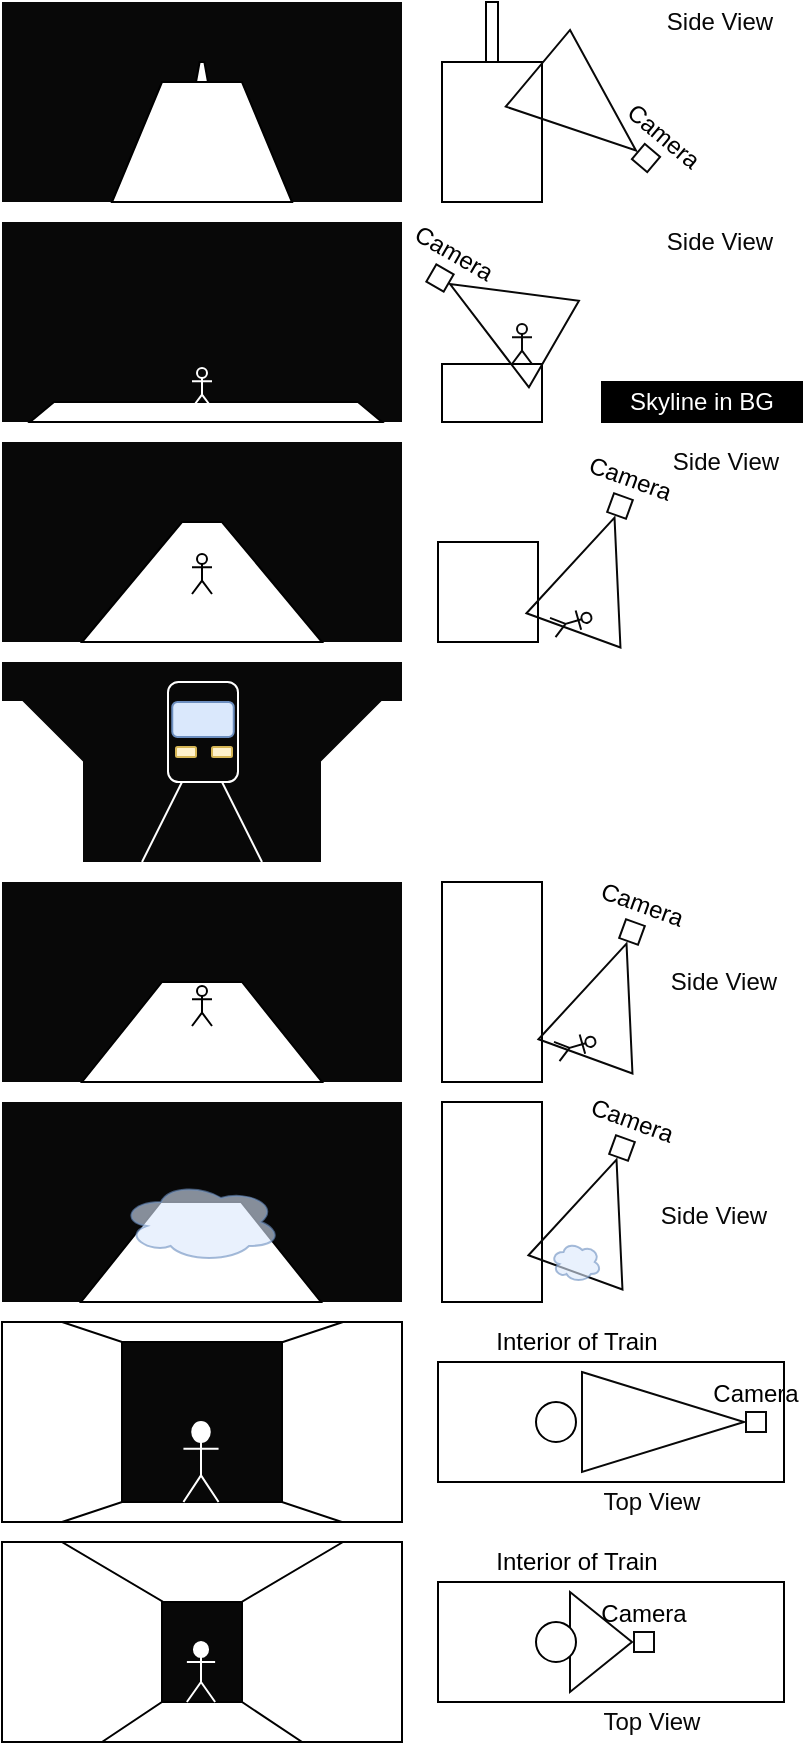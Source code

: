 <mxfile version="13.8.5" type="device"><diagram id="R0IbmHOpqIwPy6-xVGXY" name="Page-1"><mxGraphModel dx="474" dy="266" grid="1" gridSize="10" guides="1" tooltips="1" connect="1" arrows="1" fold="1" page="1" pageScale="1" pageWidth="200" pageHeight="100" math="0" shadow="0"><root><mxCell id="0"/><mxCell id="1" parent="0"/><mxCell id="8dmazj9P-HdDwj7dCXYz-84" value="" style="rounded=0;whiteSpace=wrap;html=1;fillColor=#080808;strokeColor=none;" vertex="1" parent="1"><mxGeometry y="660" width="200" height="100" as="geometry"/></mxCell><mxCell id="8dmazj9P-HdDwj7dCXYz-88" value="" style="rounded=0;whiteSpace=wrap;html=1;strokeColor=#000000;fillColor=#FFFFFF;fontColor=#FFFFFF;" vertex="1" parent="1"><mxGeometry y="660" width="60" height="100" as="geometry"/></mxCell><mxCell id="8dmazj9P-HdDwj7dCXYz-87" value="" style="rounded=0;whiteSpace=wrap;html=1;strokeColor=#000000;fillColor=#FFFFFF;fontColor=#FFFFFF;" vertex="1" parent="1"><mxGeometry x="140" y="660" width="60" height="100" as="geometry"/></mxCell><mxCell id="8dmazj9P-HdDwj7dCXYz-5" value="" style="rounded=0;whiteSpace=wrap;html=1;fillColor=#080808;strokeColor=none;" vertex="1" parent="1"><mxGeometry width="200" height="100" as="geometry"/></mxCell><mxCell id="8dmazj9P-HdDwj7dCXYz-3" value="" style="shape=trapezoid;perimeter=trapezoidPerimeter;whiteSpace=wrap;html=1;fixedSize=1;size=25;" vertex="1" parent="1"><mxGeometry x="55" y="40" width="90" height="60" as="geometry"/></mxCell><mxCell id="8dmazj9P-HdDwj7dCXYz-4" value="" style="shape=trapezoid;perimeter=trapezoidPerimeter;whiteSpace=wrap;html=1;fixedSize=1;size=1.816;" vertex="1" parent="1"><mxGeometry x="97" y="30" width="6" height="10" as="geometry"/></mxCell><mxCell id="8dmazj9P-HdDwj7dCXYz-6" value="" style="rounded=0;whiteSpace=wrap;html=1;fillColor=#080808;strokeColor=none;" vertex="1" parent="1"><mxGeometry y="110" width="200" height="100" as="geometry"/></mxCell><mxCell id="8dmazj9P-HdDwj7dCXYz-7" value="" style="shape=trapezoid;perimeter=trapezoidPerimeter;whiteSpace=wrap;html=1;fixedSize=1;size=12;" vertex="1" parent="1"><mxGeometry x="14" y="200" width="176" height="10" as="geometry"/></mxCell><mxCell id="8dmazj9P-HdDwj7dCXYz-8" value="" style="shape=umlActor;verticalLabelPosition=bottom;verticalAlign=top;html=1;outlineConnect=0;fillColor=#080808;strokeColor=#FFFFFF;" vertex="1" parent="1"><mxGeometry x="95" y="183" width="10" height="20" as="geometry"/></mxCell><mxCell id="8dmazj9P-HdDwj7dCXYz-10" value="" style="rounded=0;whiteSpace=wrap;html=1;fillColor=#FFFFFF;" vertex="1" parent="1"><mxGeometry x="220" y="181" width="50" height="29" as="geometry"/></mxCell><mxCell id="8dmazj9P-HdDwj7dCXYz-11" value="" style="shape=umlActor;verticalLabelPosition=bottom;verticalAlign=top;html=1;outlineConnect=0;strokeColor=#080808;fillColor=none;" vertex="1" parent="1"><mxGeometry x="255" y="161" width="10" height="20" as="geometry"/></mxCell><mxCell id="8dmazj9P-HdDwj7dCXYz-12" value="" style="triangle;whiteSpace=wrap;html=1;strokeColor=#080808;fillColor=none;rotation=-150;" vertex="1" parent="1"><mxGeometry x="220" y="131" width="60" height="50" as="geometry"/></mxCell><mxCell id="8dmazj9P-HdDwj7dCXYz-13" value="Camera" style="shape=parallelogram;perimeter=parallelogramPerimeter;whiteSpace=wrap;html=1;fixedSize=1;strokeColor=#080808;fillColor=none;rotation=30;size=0;labelPosition=center;verticalLabelPosition=top;align=center;verticalAlign=bottom;" vertex="1" parent="1"><mxGeometry x="214" y="133" width="10" height="10" as="geometry"/></mxCell><mxCell id="8dmazj9P-HdDwj7dCXYz-14" value="" style="rounded=0;whiteSpace=wrap;html=1;fillColor=#080808;strokeColor=none;" vertex="1" parent="1"><mxGeometry y="330" width="200" height="100" as="geometry"/></mxCell><mxCell id="8dmazj9P-HdDwj7dCXYz-15" value="" style="endArrow=none;html=1;strokeColor=#FFFFFF;" edge="1" parent="1"><mxGeometry width="50" height="50" relative="1" as="geometry"><mxPoint x="70" y="430" as="sourcePoint"/><mxPoint x="90" y="390" as="targetPoint"/></mxGeometry></mxCell><mxCell id="8dmazj9P-HdDwj7dCXYz-16" value="" style="endArrow=none;html=1;strokeColor=#FFFFFF;" edge="1" parent="1"><mxGeometry width="50" height="50" relative="1" as="geometry"><mxPoint x="130" y="430" as="sourcePoint"/><mxPoint x="110" y="390" as="targetPoint"/></mxGeometry></mxCell><mxCell id="8dmazj9P-HdDwj7dCXYz-17" value="" style="rounded=1;whiteSpace=wrap;html=1;fillColor=none;strokeColor=#FFFFFF;fontColor=#FFFFFF;" vertex="1" parent="1"><mxGeometry x="83" y="340" width="35" height="50" as="geometry"/></mxCell><mxCell id="8dmazj9P-HdDwj7dCXYz-25" value="Camera" style="shape=parallelogram;perimeter=parallelogramPerimeter;whiteSpace=wrap;html=1;fixedSize=1;strokeColor=#080808;fillColor=none;rotation=40;size=0;labelPosition=center;verticalLabelPosition=top;align=center;verticalAlign=bottom;flipH=0;flipV=1;" vertex="1" parent="1"><mxGeometry x="317" y="73" width="10" height="10" as="geometry"/></mxCell><mxCell id="8dmazj9P-HdDwj7dCXYz-26" value="" style="rounded=0;whiteSpace=wrap;html=1;fillColor=#FFFFFF;" vertex="1" parent="1"><mxGeometry x="220" y="30" width="50" height="70" as="geometry"/></mxCell><mxCell id="8dmazj9P-HdDwj7dCXYz-28" value="" style="rounded=0;whiteSpace=wrap;html=1;fillColor=#FFFFFF;" vertex="1" parent="1"><mxGeometry x="242" width="6" height="30" as="geometry"/></mxCell><mxCell id="8dmazj9P-HdDwj7dCXYz-24" value="" style="triangle;whiteSpace=wrap;html=1;strokeColor=#080808;fillColor=none;rotation=40;flipH=0;flipV=1;" vertex="1" parent="1"><mxGeometry x="260.47" y="28.71" width="64" height="50" as="geometry"/></mxCell><mxCell id="8dmazj9P-HdDwj7dCXYz-29" value="Side View" style="text;html=1;strokeColor=none;fillColor=none;align=center;verticalAlign=middle;whiteSpace=wrap;rounded=0;fontColor=#080808;" vertex="1" parent="1"><mxGeometry x="324" width="70" height="20" as="geometry"/></mxCell><mxCell id="8dmazj9P-HdDwj7dCXYz-30" value="Side View" style="text;html=1;strokeColor=none;fillColor=none;align=center;verticalAlign=middle;whiteSpace=wrap;rounded=0;fontColor=#080808;" vertex="1" parent="1"><mxGeometry x="324" y="110" width="70" height="20" as="geometry"/></mxCell><mxCell id="8dmazj9P-HdDwj7dCXYz-35" value="" style="shape=card;whiteSpace=wrap;html=1;strokeColor=#FFFFFF;fillColor=#ffffff;fontColor=#080808;" vertex="1" parent="1"><mxGeometry x="160" y="350" width="40" height="80" as="geometry"/></mxCell><mxCell id="8dmazj9P-HdDwj7dCXYz-36" value="" style="shape=card;whiteSpace=wrap;html=1;strokeColor=#FFFFFF;fillColor=#ffffff;fontColor=#080808;flipH=1;" vertex="1" parent="1"><mxGeometry y="350" width="40" height="80" as="geometry"/></mxCell><mxCell id="8dmazj9P-HdDwj7dCXYz-39" value="" style="rounded=0;whiteSpace=wrap;html=1;fillColor=#080808;strokeColor=none;" vertex="1" parent="1"><mxGeometry y="220" width="200" height="100" as="geometry"/></mxCell><mxCell id="8dmazj9P-HdDwj7dCXYz-40" value="" style="rounded=0;whiteSpace=wrap;html=1;fillColor=#FFFFFF;" vertex="1" parent="1"><mxGeometry x="218" y="270" width="50" height="50" as="geometry"/></mxCell><mxCell id="8dmazj9P-HdDwj7dCXYz-41" value="" style="shape=umlActor;verticalLabelPosition=bottom;verticalAlign=top;html=1;outlineConnect=0;strokeColor=#080808;fillColor=none;rotation=74;" vertex="1" parent="1"><mxGeometry x="280" y="300" width="10" height="20" as="geometry"/></mxCell><mxCell id="8dmazj9P-HdDwj7dCXYz-42" value="" style="triangle;whiteSpace=wrap;html=1;strokeColor=#080808;fillColor=none;rotation=-70;" vertex="1" parent="1"><mxGeometry x="266" y="261" width="60" height="50" as="geometry"/></mxCell><mxCell id="8dmazj9P-HdDwj7dCXYz-43" value="Camera" style="shape=parallelogram;perimeter=parallelogramPerimeter;whiteSpace=wrap;html=1;fixedSize=1;strokeColor=#080808;fillColor=none;rotation=20;size=0;labelPosition=center;verticalLabelPosition=top;align=center;verticalAlign=bottom;" vertex="1" parent="1"><mxGeometry x="304" y="247" width="10" height="10" as="geometry"/></mxCell><mxCell id="8dmazj9P-HdDwj7dCXYz-45" value="" style="shape=trapezoid;perimeter=trapezoidPerimeter;whiteSpace=wrap;html=1;fixedSize=1;fillColor=#ffffff;fontColor=#080808;size=50;" vertex="1" parent="1"><mxGeometry x="40" y="260" width="120" height="60" as="geometry"/></mxCell><mxCell id="8dmazj9P-HdDwj7dCXYz-46" value="" style="shape=umlActor;verticalLabelPosition=bottom;verticalAlign=top;html=1;outlineConnect=0;strokeColor=#000000;fillColor=#ffffff;fontColor=#080808;" vertex="1" parent="1"><mxGeometry x="95" y="276" width="10" height="20" as="geometry"/></mxCell><mxCell id="8dmazj9P-HdDwj7dCXYz-51" value="Side View" style="text;html=1;strokeColor=none;fillColor=none;align=center;verticalAlign=middle;whiteSpace=wrap;rounded=0;fontColor=#080808;" vertex="1" parent="1"><mxGeometry x="327" y="220" width="70" height="20" as="geometry"/></mxCell><mxCell id="8dmazj9P-HdDwj7dCXYz-52" value="" style="rounded=0;whiteSpace=wrap;html=1;fillColor=#080808;strokeColor=none;" vertex="1" parent="1"><mxGeometry y="440" width="200" height="100" as="geometry"/></mxCell><mxCell id="8dmazj9P-HdDwj7dCXYz-53" value="" style="shape=trapezoid;perimeter=trapezoidPerimeter;whiteSpace=wrap;html=1;fixedSize=1;fillColor=#ffffff;fontColor=#080808;size=40;" vertex="1" parent="1"><mxGeometry x="40" y="490" width="120" height="50" as="geometry"/></mxCell><mxCell id="8dmazj9P-HdDwj7dCXYz-54" value="" style="shape=umlActor;verticalLabelPosition=bottom;verticalAlign=top;html=1;outlineConnect=0;strokeColor=#000000;fillColor=#ffffff;fontColor=#080808;" vertex="1" parent="1"><mxGeometry x="95" y="492" width="10" height="20" as="geometry"/></mxCell><mxCell id="8dmazj9P-HdDwj7dCXYz-55" value="" style="rounded=0;whiteSpace=wrap;html=1;fillColor=#FFFFFF;" vertex="1" parent="1"><mxGeometry x="220" y="440" width="50" height="100" as="geometry"/></mxCell><mxCell id="8dmazj9P-HdDwj7dCXYz-56" value="" style="shape=umlActor;verticalLabelPosition=bottom;verticalAlign=top;html=1;outlineConnect=0;strokeColor=#080808;fillColor=none;rotation=74;" vertex="1" parent="1"><mxGeometry x="282" y="512" width="10" height="20" as="geometry"/></mxCell><mxCell id="8dmazj9P-HdDwj7dCXYz-57" value="" style="triangle;whiteSpace=wrap;html=1;strokeColor=#080808;fillColor=none;rotation=-70;" vertex="1" parent="1"><mxGeometry x="272" y="474" width="60" height="50" as="geometry"/></mxCell><mxCell id="8dmazj9P-HdDwj7dCXYz-58" value="Camera" style="shape=parallelogram;perimeter=parallelogramPerimeter;whiteSpace=wrap;html=1;fixedSize=1;strokeColor=#080808;fillColor=none;rotation=20;size=0;labelPosition=center;verticalLabelPosition=top;align=center;verticalAlign=bottom;" vertex="1" parent="1"><mxGeometry x="310" y="460" width="10" height="10" as="geometry"/></mxCell><mxCell id="8dmazj9P-HdDwj7dCXYz-59" value="" style="rounded=0;whiteSpace=wrap;html=1;fillColor=#080808;strokeColor=none;" vertex="1" parent="1"><mxGeometry y="550" width="200" height="100" as="geometry"/></mxCell><mxCell id="8dmazj9P-HdDwj7dCXYz-60" value="" style="shape=trapezoid;perimeter=trapezoidPerimeter;whiteSpace=wrap;html=1;fixedSize=1;fillColor=#ffffff;fontColor=#080808;size=40;" vertex="1" parent="1"><mxGeometry x="39.5" y="600" width="120" height="50" as="geometry"/></mxCell><mxCell id="8dmazj9P-HdDwj7dCXYz-61" value="" style="ellipse;shape=cloud;whiteSpace=wrap;html=1;strokeColor=#6c8ebf;fillColor=#dae8fc;opacity=60;" vertex="1" parent="1"><mxGeometry x="59.5" y="590" width="80" height="40" as="geometry"/></mxCell><mxCell id="8dmazj9P-HdDwj7dCXYz-62" value="" style="rounded=0;whiteSpace=wrap;html=1;fillColor=#FFFFFF;" vertex="1" parent="1"><mxGeometry x="220" y="550" width="50" height="100" as="geometry"/></mxCell><mxCell id="8dmazj9P-HdDwj7dCXYz-63" value="" style="triangle;whiteSpace=wrap;html=1;strokeColor=#080808;fillColor=none;rotation=-70;" vertex="1" parent="1"><mxGeometry x="267" y="582" width="60" height="50" as="geometry"/></mxCell><mxCell id="8dmazj9P-HdDwj7dCXYz-64" value="Camera" style="shape=parallelogram;perimeter=parallelogramPerimeter;whiteSpace=wrap;html=1;fixedSize=1;strokeColor=#080808;fillColor=none;rotation=20;size=0;labelPosition=center;verticalLabelPosition=top;align=center;verticalAlign=bottom;" vertex="1" parent="1"><mxGeometry x="305" y="568" width="10" height="10" as="geometry"/></mxCell><mxCell id="8dmazj9P-HdDwj7dCXYz-65" value="" style="ellipse;shape=cloud;whiteSpace=wrap;html=1;strokeColor=#6c8ebf;fillColor=#dae8fc;opacity=60;" vertex="1" parent="1"><mxGeometry x="274.5" y="620" width="25" height="20" as="geometry"/></mxCell><mxCell id="8dmazj9P-HdDwj7dCXYz-77" value="" style="rounded=1;whiteSpace=wrap;html=1;strokeColor=#d6b656;fillColor=#fff2cc;" vertex="1" parent="1"><mxGeometry x="105" y="372.5" width="10" height="5" as="geometry"/></mxCell><mxCell id="8dmazj9P-HdDwj7dCXYz-78" value="" style="rounded=1;whiteSpace=wrap;html=1;strokeColor=#6c8ebf;fillColor=#dae8fc;" vertex="1" parent="1"><mxGeometry x="85.13" y="350" width="30.75" height="17.5" as="geometry"/></mxCell><mxCell id="8dmazj9P-HdDwj7dCXYz-80" value="" style="rounded=1;whiteSpace=wrap;html=1;strokeColor=#d6b656;fillColor=#fff2cc;" vertex="1" parent="1"><mxGeometry x="87" y="372.5" width="10" height="5" as="geometry"/></mxCell><mxCell id="8dmazj9P-HdDwj7dCXYz-81" value="Skyline in BG" style="rounded=0;whiteSpace=wrap;html=1;strokeColor=#000000;fillColor=#000000;fontColor=#FFFFFF;" vertex="1" parent="1"><mxGeometry x="300" y="190" width="100" height="20" as="geometry"/></mxCell><mxCell id="8dmazj9P-HdDwj7dCXYz-85" value="" style="shape=trapezoid;perimeter=trapezoidPerimeter;whiteSpace=wrap;html=1;fixedSize=1;strokeColor=#000000;fontColor=#FFFFFF;fillColor=#FFFFFF;size=30;" vertex="1" parent="1"><mxGeometry x="30" y="750" width="140" height="10" as="geometry"/></mxCell><mxCell id="8dmazj9P-HdDwj7dCXYz-86" value="" style="shape=trapezoid;perimeter=trapezoidPerimeter;whiteSpace=wrap;html=1;fixedSize=1;strokeColor=#000000;fontColor=#FFFFFF;fillColor=#FFFFFF;rotation=-180;size=30;" vertex="1" parent="1"><mxGeometry x="30" y="660" width="140.5" height="10" as="geometry"/></mxCell><mxCell id="8dmazj9P-HdDwj7dCXYz-89" value="" style="rounded=0;whiteSpace=wrap;html=1;strokeColor=#000000;fillColor=#FFFFFF;fontColor=#FFFFFF;" vertex="1" parent="1"><mxGeometry x="218" y="680" width="173" height="60" as="geometry"/></mxCell><mxCell id="8dmazj9P-HdDwj7dCXYz-90" value="" style="triangle;whiteSpace=wrap;html=1;strokeColor=#080808;fillColor=none;rotation=0;" vertex="1" parent="1"><mxGeometry x="290" y="685" width="81" height="50" as="geometry"/></mxCell><mxCell id="8dmazj9P-HdDwj7dCXYz-91" value="Camera" style="shape=parallelogram;perimeter=parallelogramPerimeter;whiteSpace=wrap;html=1;fixedSize=1;strokeColor=#080808;fillColor=none;rotation=0;size=0;labelPosition=center;verticalLabelPosition=top;align=center;verticalAlign=bottom;" vertex="1" parent="1"><mxGeometry x="372" y="705" width="10" height="10" as="geometry"/></mxCell><mxCell id="8dmazj9P-HdDwj7dCXYz-92" value="Interior of Train" style="text;html=1;strokeColor=none;fillColor=none;align=center;verticalAlign=middle;whiteSpace=wrap;rounded=0;" vertex="1" parent="1"><mxGeometry x="219.5" y="660" width="135" height="20" as="geometry"/></mxCell><mxCell id="8dmazj9P-HdDwj7dCXYz-93" value="" style="shape=umlActor;verticalLabelPosition=bottom;verticalAlign=top;html=1;outlineConnect=0;fillColor=#FFFFFF;fontColor=#000000;strokeColor=#FFFFFF;" vertex="1" parent="1"><mxGeometry x="90.72" y="710" width="17.56" height="40" as="geometry"/></mxCell><mxCell id="8dmazj9P-HdDwj7dCXYz-94" value="" style="ellipse;whiteSpace=wrap;html=1;fillColor=#FFFFFF;fontColor=#000000;" vertex="1" parent="1"><mxGeometry x="267" y="700" width="20" height="20" as="geometry"/></mxCell><mxCell id="8dmazj9P-HdDwj7dCXYz-95" value="Side View" style="text;html=1;strokeColor=none;fillColor=none;align=center;verticalAlign=middle;whiteSpace=wrap;rounded=0;fontColor=#080808;" vertex="1" parent="1"><mxGeometry x="326" y="480" width="70" height="20" as="geometry"/></mxCell><mxCell id="8dmazj9P-HdDwj7dCXYz-96" value="Side View" style="text;html=1;strokeColor=none;fillColor=none;align=center;verticalAlign=middle;whiteSpace=wrap;rounded=0;fontColor=#080808;" vertex="1" parent="1"><mxGeometry x="321" y="597" width="70" height="20" as="geometry"/></mxCell><mxCell id="8dmazj9P-HdDwj7dCXYz-97" value="Top View" style="text;html=1;strokeColor=none;fillColor=none;align=center;verticalAlign=middle;whiteSpace=wrap;rounded=0;fontColor=#080808;" vertex="1" parent="1"><mxGeometry x="290" y="740" width="70" height="20" as="geometry"/></mxCell><mxCell id="8dmazj9P-HdDwj7dCXYz-98" value="" style="rounded=0;whiteSpace=wrap;html=1;fillColor=#080808;strokeColor=none;" vertex="1" parent="1"><mxGeometry y="770" width="200" height="100" as="geometry"/></mxCell><mxCell id="8dmazj9P-HdDwj7dCXYz-99" value="" style="rounded=0;whiteSpace=wrap;html=1;strokeColor=#000000;fillColor=#FFFFFF;fontColor=#FFFFFF;" vertex="1" parent="1"><mxGeometry y="770" width="80" height="100" as="geometry"/></mxCell><mxCell id="8dmazj9P-HdDwj7dCXYz-100" value="" style="rounded=0;whiteSpace=wrap;html=1;strokeColor=#000000;fillColor=#FFFFFF;fontColor=#FFFFFF;" vertex="1" parent="1"><mxGeometry x="120" y="770" width="80" height="100" as="geometry"/></mxCell><mxCell id="8dmazj9P-HdDwj7dCXYz-101" value="" style="shape=trapezoid;perimeter=trapezoidPerimeter;whiteSpace=wrap;html=1;fixedSize=1;strokeColor=#000000;fontColor=#FFFFFF;fillColor=#FFFFFF;size=30;" vertex="1" parent="1"><mxGeometry x="50" y="850" width="100" height="20" as="geometry"/></mxCell><mxCell id="8dmazj9P-HdDwj7dCXYz-102" value="" style="shape=trapezoid;perimeter=trapezoidPerimeter;whiteSpace=wrap;html=1;fixedSize=1;strokeColor=#000000;fontColor=#FFFFFF;fillColor=#FFFFFF;rotation=-180;size=50.75;" vertex="1" parent="1"><mxGeometry x="30" y="770" width="140.5" height="30" as="geometry"/></mxCell><mxCell id="8dmazj9P-HdDwj7dCXYz-103" value="" style="shape=umlActor;verticalLabelPosition=bottom;verticalAlign=top;html=1;outlineConnect=0;fillColor=#FFFFFF;fontColor=#000000;strokeColor=#FFFFFF;" vertex="1" parent="1"><mxGeometry x="92.44" y="820" width="14.12" height="30" as="geometry"/></mxCell><mxCell id="8dmazj9P-HdDwj7dCXYz-104" value="" style="rounded=0;whiteSpace=wrap;html=1;strokeColor=#000000;fillColor=#FFFFFF;fontColor=#FFFFFF;" vertex="1" parent="1"><mxGeometry x="218" y="790" width="173" height="60" as="geometry"/></mxCell><mxCell id="8dmazj9P-HdDwj7dCXYz-105" value="" style="triangle;whiteSpace=wrap;html=1;strokeColor=#080808;fillColor=none;rotation=0;" vertex="1" parent="1"><mxGeometry x="284" y="795" width="31" height="50" as="geometry"/></mxCell><mxCell id="8dmazj9P-HdDwj7dCXYz-106" value="Camera" style="shape=parallelogram;perimeter=parallelogramPerimeter;whiteSpace=wrap;html=1;fixedSize=1;strokeColor=#080808;fillColor=none;rotation=0;size=0;labelPosition=center;verticalLabelPosition=top;align=center;verticalAlign=bottom;" vertex="1" parent="1"><mxGeometry x="316" y="815" width="10" height="10" as="geometry"/></mxCell><mxCell id="8dmazj9P-HdDwj7dCXYz-107" value="Interior of Train" style="text;html=1;strokeColor=none;fillColor=none;align=center;verticalAlign=middle;whiteSpace=wrap;rounded=0;" vertex="1" parent="1"><mxGeometry x="219.5" y="770" width="135" height="20" as="geometry"/></mxCell><mxCell id="8dmazj9P-HdDwj7dCXYz-108" value="" style="ellipse;whiteSpace=wrap;html=1;fillColor=#FFFFFF;fontColor=#000000;" vertex="1" parent="1"><mxGeometry x="267" y="810" width="20" height="20" as="geometry"/></mxCell><mxCell id="8dmazj9P-HdDwj7dCXYz-109" value="Top View" style="text;html=1;strokeColor=none;fillColor=none;align=center;verticalAlign=middle;whiteSpace=wrap;rounded=0;fontColor=#080808;" vertex="1" parent="1"><mxGeometry x="290" y="850" width="70" height="20" as="geometry"/></mxCell></root></mxGraphModel></diagram></mxfile>